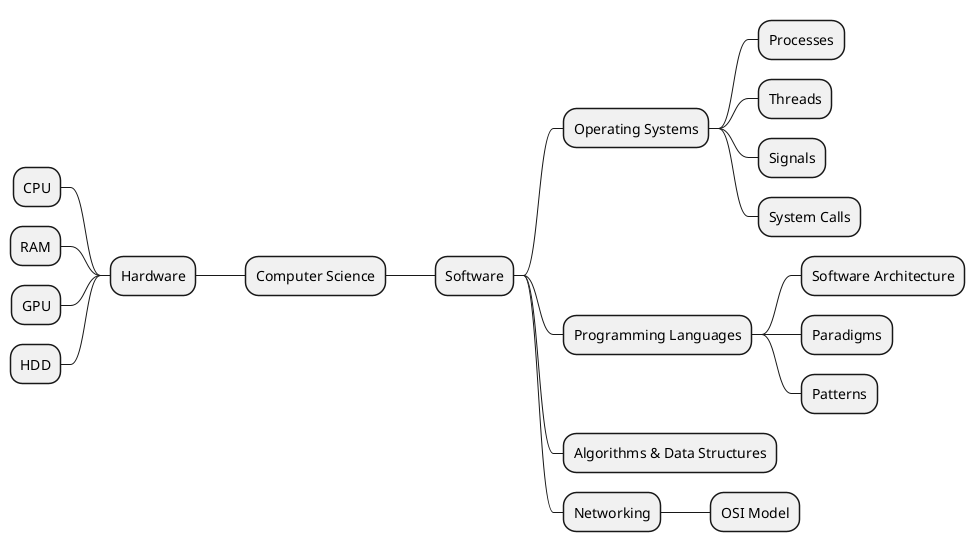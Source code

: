 @startmindmap

* Computer Science
** Software
*** Operating Systems
**** Processes
**** Threads
**** Signals
**** System Calls
*** Programming Languages
**** Software Architecture
**** Paradigms
**** Patterns
*** Algorithms & Data Structures
*** Networking
**** OSI Model
-- Hardware
--- CPU
--- RAM
--- GPU
--- HDD





@endmindmap
